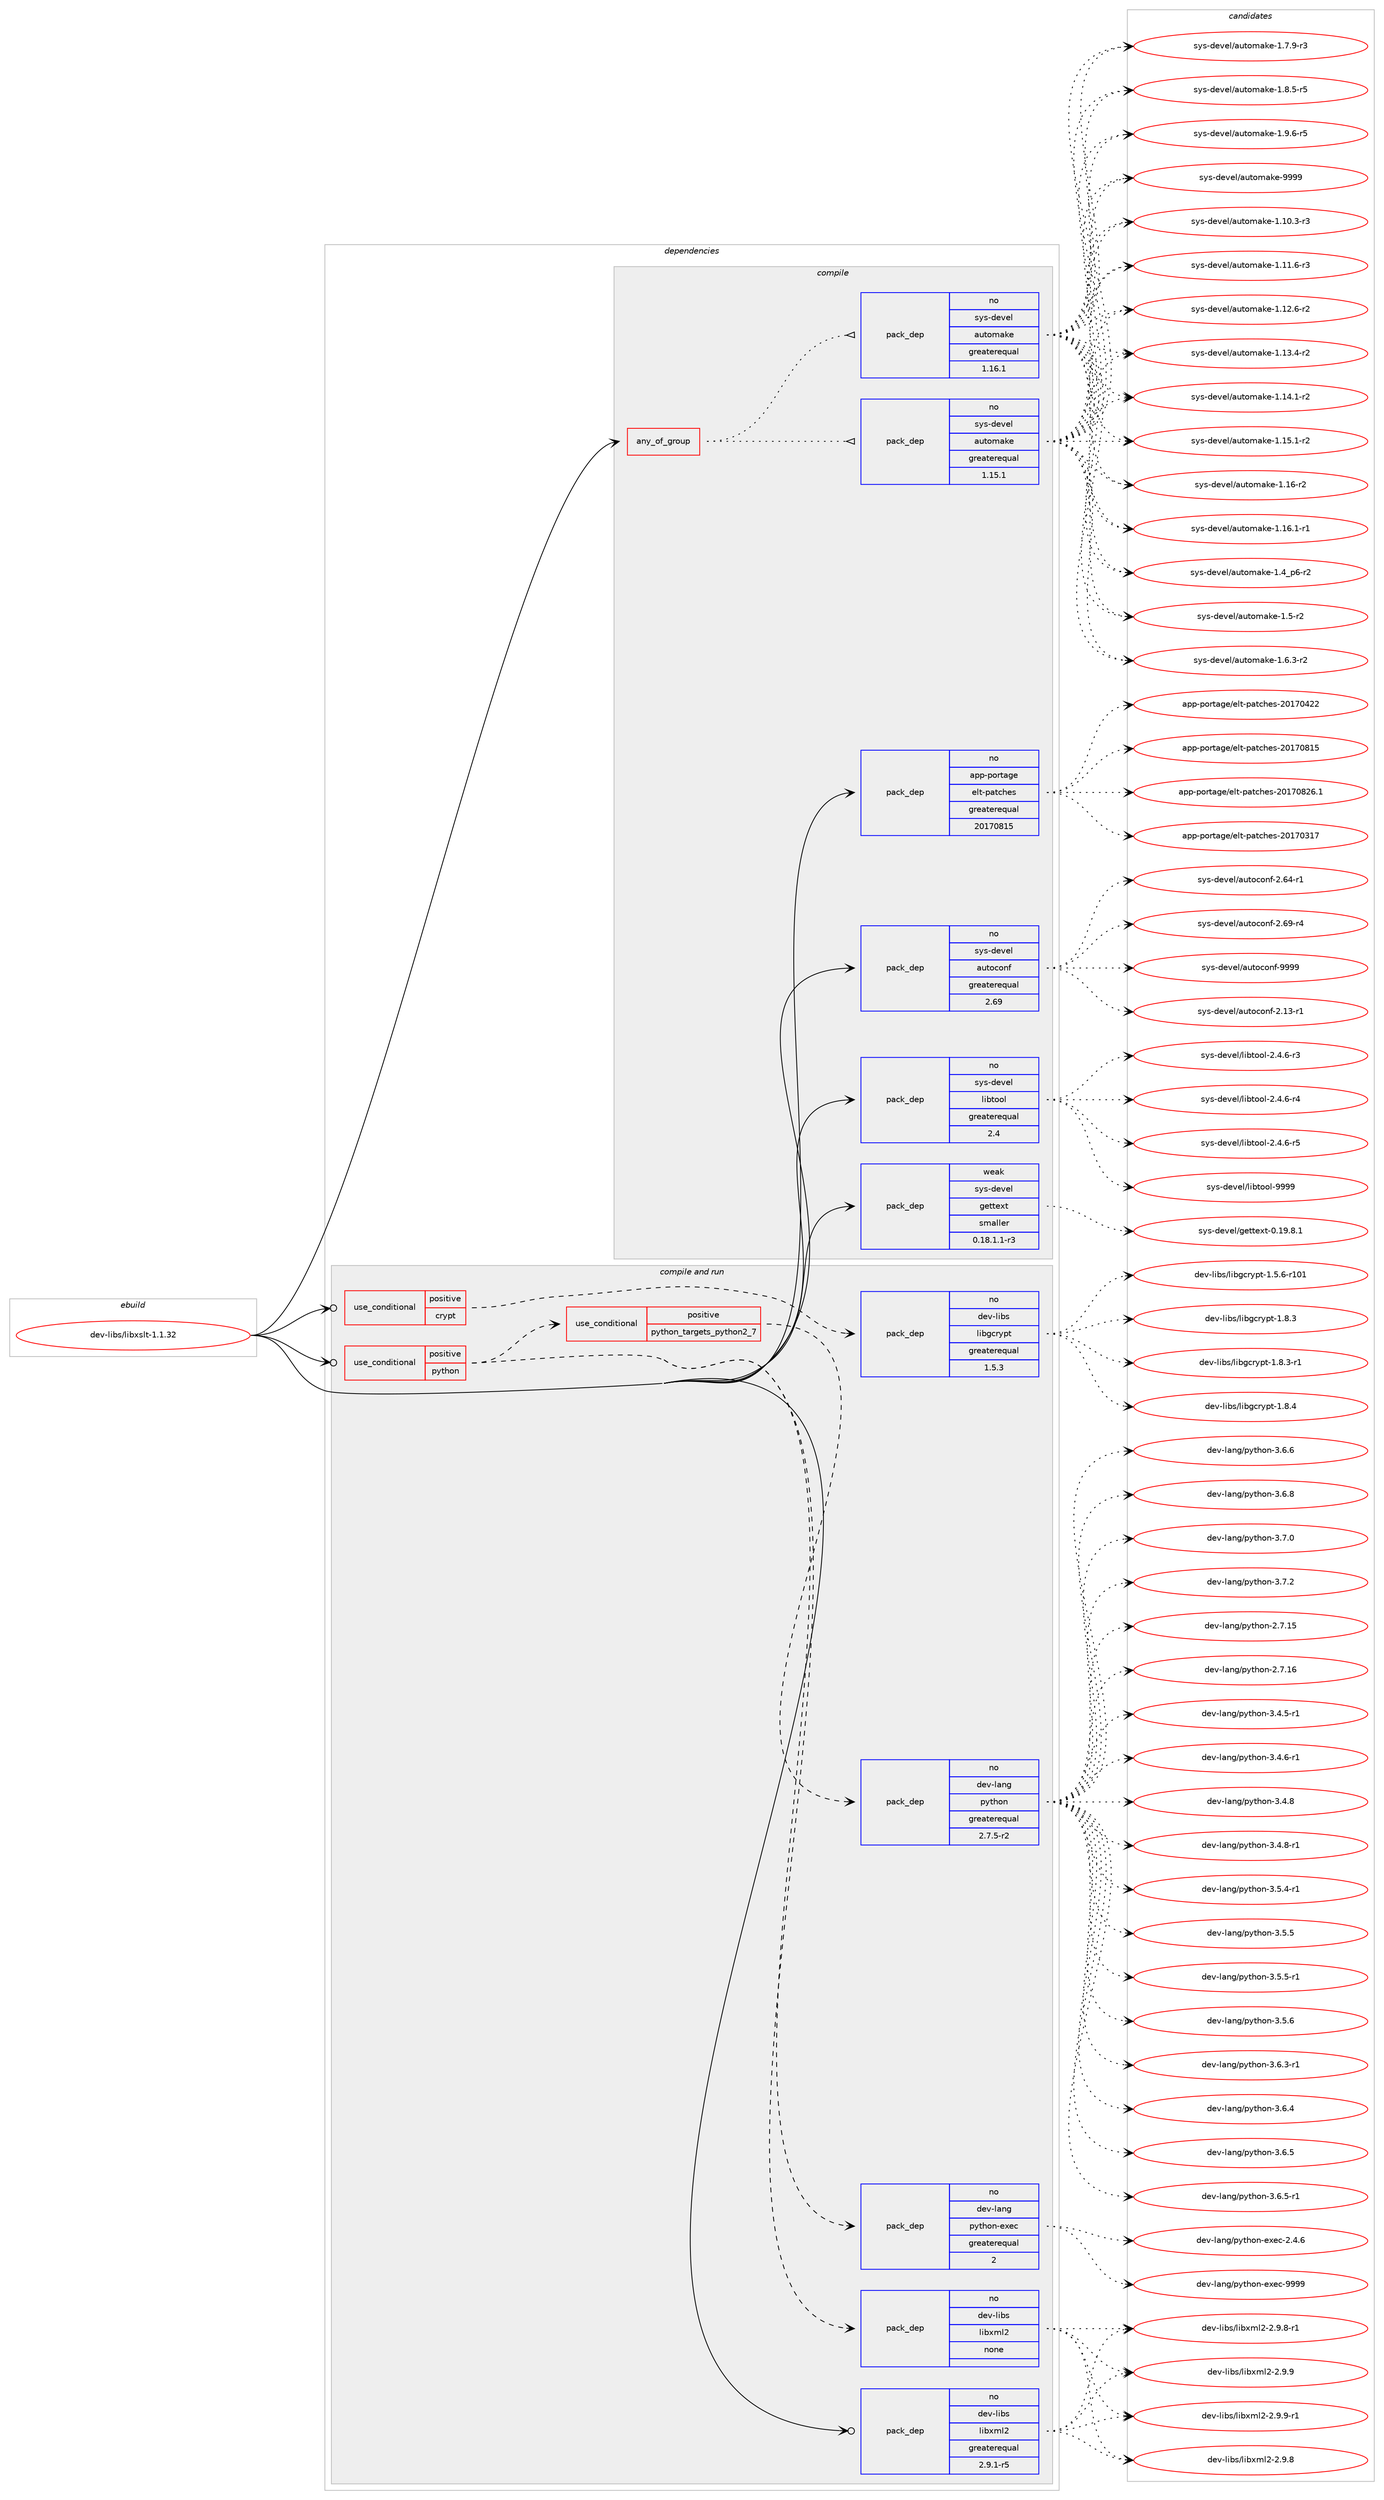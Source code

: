 digraph prolog {

# *************
# Graph options
# *************

newrank=true;
concentrate=true;
compound=true;
graph [rankdir=LR,fontname=Helvetica,fontsize=10,ranksep=1.5];#, ranksep=2.5, nodesep=0.2];
edge  [arrowhead=vee];
node  [fontname=Helvetica,fontsize=10];

# **********
# The ebuild
# **********

subgraph cluster_leftcol {
color=gray;
rank=same;
label=<<i>ebuild</i>>;
id [label="dev-libs/libxslt-1.1.32", color=red, width=4, href="../dev-libs/libxslt-1.1.32.svg"];
}

# ****************
# The dependencies
# ****************

subgraph cluster_midcol {
color=gray;
label=<<i>dependencies</i>>;
subgraph cluster_compile {
fillcolor="#eeeeee";
style=filled;
label=<<i>compile</i>>;
subgraph any22363 {
dependency1370420 [label=<<TABLE BORDER="0" CELLBORDER="1" CELLSPACING="0" CELLPADDING="4"><TR><TD CELLPADDING="10">any_of_group</TD></TR></TABLE>>, shape=none, color=red];subgraph pack980977 {
dependency1370421 [label=<<TABLE BORDER="0" CELLBORDER="1" CELLSPACING="0" CELLPADDING="4" WIDTH="220"><TR><TD ROWSPAN="6" CELLPADDING="30">pack_dep</TD></TR><TR><TD WIDTH="110">no</TD></TR><TR><TD>sys-devel</TD></TR><TR><TD>automake</TD></TR><TR><TD>greaterequal</TD></TR><TR><TD>1.16.1</TD></TR></TABLE>>, shape=none, color=blue];
}
dependency1370420:e -> dependency1370421:w [weight=20,style="dotted",arrowhead="oinv"];
subgraph pack980978 {
dependency1370422 [label=<<TABLE BORDER="0" CELLBORDER="1" CELLSPACING="0" CELLPADDING="4" WIDTH="220"><TR><TD ROWSPAN="6" CELLPADDING="30">pack_dep</TD></TR><TR><TD WIDTH="110">no</TD></TR><TR><TD>sys-devel</TD></TR><TR><TD>automake</TD></TR><TR><TD>greaterequal</TD></TR><TR><TD>1.15.1</TD></TR></TABLE>>, shape=none, color=blue];
}
dependency1370420:e -> dependency1370422:w [weight=20,style="dotted",arrowhead="oinv"];
}
id:e -> dependency1370420:w [weight=20,style="solid",arrowhead="vee"];
subgraph pack980979 {
dependency1370423 [label=<<TABLE BORDER="0" CELLBORDER="1" CELLSPACING="0" CELLPADDING="4" WIDTH="220"><TR><TD ROWSPAN="6" CELLPADDING="30">pack_dep</TD></TR><TR><TD WIDTH="110">no</TD></TR><TR><TD>app-portage</TD></TR><TR><TD>elt-patches</TD></TR><TR><TD>greaterequal</TD></TR><TR><TD>20170815</TD></TR></TABLE>>, shape=none, color=blue];
}
id:e -> dependency1370423:w [weight=20,style="solid",arrowhead="vee"];
subgraph pack980980 {
dependency1370424 [label=<<TABLE BORDER="0" CELLBORDER="1" CELLSPACING="0" CELLPADDING="4" WIDTH="220"><TR><TD ROWSPAN="6" CELLPADDING="30">pack_dep</TD></TR><TR><TD WIDTH="110">no</TD></TR><TR><TD>sys-devel</TD></TR><TR><TD>autoconf</TD></TR><TR><TD>greaterequal</TD></TR><TR><TD>2.69</TD></TR></TABLE>>, shape=none, color=blue];
}
id:e -> dependency1370424:w [weight=20,style="solid",arrowhead="vee"];
subgraph pack980981 {
dependency1370425 [label=<<TABLE BORDER="0" CELLBORDER="1" CELLSPACING="0" CELLPADDING="4" WIDTH="220"><TR><TD ROWSPAN="6" CELLPADDING="30">pack_dep</TD></TR><TR><TD WIDTH="110">no</TD></TR><TR><TD>sys-devel</TD></TR><TR><TD>libtool</TD></TR><TR><TD>greaterequal</TD></TR><TR><TD>2.4</TD></TR></TABLE>>, shape=none, color=blue];
}
id:e -> dependency1370425:w [weight=20,style="solid",arrowhead="vee"];
subgraph pack980982 {
dependency1370426 [label=<<TABLE BORDER="0" CELLBORDER="1" CELLSPACING="0" CELLPADDING="4" WIDTH="220"><TR><TD ROWSPAN="6" CELLPADDING="30">pack_dep</TD></TR><TR><TD WIDTH="110">weak</TD></TR><TR><TD>sys-devel</TD></TR><TR><TD>gettext</TD></TR><TR><TD>smaller</TD></TR><TR><TD>0.18.1.1-r3</TD></TR></TABLE>>, shape=none, color=blue];
}
id:e -> dependency1370426:w [weight=20,style="solid",arrowhead="vee"];
}
subgraph cluster_compileandrun {
fillcolor="#eeeeee";
style=filled;
label=<<i>compile and run</i>>;
subgraph cond366518 {
dependency1370427 [label=<<TABLE BORDER="0" CELLBORDER="1" CELLSPACING="0" CELLPADDING="4"><TR><TD ROWSPAN="3" CELLPADDING="10">use_conditional</TD></TR><TR><TD>positive</TD></TR><TR><TD>crypt</TD></TR></TABLE>>, shape=none, color=red];
subgraph pack980983 {
dependency1370428 [label=<<TABLE BORDER="0" CELLBORDER="1" CELLSPACING="0" CELLPADDING="4" WIDTH="220"><TR><TD ROWSPAN="6" CELLPADDING="30">pack_dep</TD></TR><TR><TD WIDTH="110">no</TD></TR><TR><TD>dev-libs</TD></TR><TR><TD>libgcrypt</TD></TR><TR><TD>greaterequal</TD></TR><TR><TD>1.5.3</TD></TR></TABLE>>, shape=none, color=blue];
}
dependency1370427:e -> dependency1370428:w [weight=20,style="dashed",arrowhead="vee"];
}
id:e -> dependency1370427:w [weight=20,style="solid",arrowhead="odotvee"];
subgraph cond366519 {
dependency1370429 [label=<<TABLE BORDER="0" CELLBORDER="1" CELLSPACING="0" CELLPADDING="4"><TR><TD ROWSPAN="3" CELLPADDING="10">use_conditional</TD></TR><TR><TD>positive</TD></TR><TR><TD>python</TD></TR></TABLE>>, shape=none, color=red];
subgraph cond366520 {
dependency1370430 [label=<<TABLE BORDER="0" CELLBORDER="1" CELLSPACING="0" CELLPADDING="4"><TR><TD ROWSPAN="3" CELLPADDING="10">use_conditional</TD></TR><TR><TD>positive</TD></TR><TR><TD>python_targets_python2_7</TD></TR></TABLE>>, shape=none, color=red];
subgraph pack980984 {
dependency1370431 [label=<<TABLE BORDER="0" CELLBORDER="1" CELLSPACING="0" CELLPADDING="4" WIDTH="220"><TR><TD ROWSPAN="6" CELLPADDING="30">pack_dep</TD></TR><TR><TD WIDTH="110">no</TD></TR><TR><TD>dev-lang</TD></TR><TR><TD>python</TD></TR><TR><TD>greaterequal</TD></TR><TR><TD>2.7.5-r2</TD></TR></TABLE>>, shape=none, color=blue];
}
dependency1370430:e -> dependency1370431:w [weight=20,style="dashed",arrowhead="vee"];
}
dependency1370429:e -> dependency1370430:w [weight=20,style="dashed",arrowhead="vee"];
subgraph pack980985 {
dependency1370432 [label=<<TABLE BORDER="0" CELLBORDER="1" CELLSPACING="0" CELLPADDING="4" WIDTH="220"><TR><TD ROWSPAN="6" CELLPADDING="30">pack_dep</TD></TR><TR><TD WIDTH="110">no</TD></TR><TR><TD>dev-lang</TD></TR><TR><TD>python-exec</TD></TR><TR><TD>greaterequal</TD></TR><TR><TD>2</TD></TR></TABLE>>, shape=none, color=blue];
}
dependency1370429:e -> dependency1370432:w [weight=20,style="dashed",arrowhead="vee"];
subgraph pack980986 {
dependency1370433 [label=<<TABLE BORDER="0" CELLBORDER="1" CELLSPACING="0" CELLPADDING="4" WIDTH="220"><TR><TD ROWSPAN="6" CELLPADDING="30">pack_dep</TD></TR><TR><TD WIDTH="110">no</TD></TR><TR><TD>dev-libs</TD></TR><TR><TD>libxml2</TD></TR><TR><TD>none</TD></TR><TR><TD></TD></TR></TABLE>>, shape=none, color=blue];
}
dependency1370429:e -> dependency1370433:w [weight=20,style="dashed",arrowhead="vee"];
}
id:e -> dependency1370429:w [weight=20,style="solid",arrowhead="odotvee"];
subgraph pack980987 {
dependency1370434 [label=<<TABLE BORDER="0" CELLBORDER="1" CELLSPACING="0" CELLPADDING="4" WIDTH="220"><TR><TD ROWSPAN="6" CELLPADDING="30">pack_dep</TD></TR><TR><TD WIDTH="110">no</TD></TR><TR><TD>dev-libs</TD></TR><TR><TD>libxml2</TD></TR><TR><TD>greaterequal</TD></TR><TR><TD>2.9.1-r5</TD></TR></TABLE>>, shape=none, color=blue];
}
id:e -> dependency1370434:w [weight=20,style="solid",arrowhead="odotvee"];
}
subgraph cluster_run {
fillcolor="#eeeeee";
style=filled;
label=<<i>run</i>>;
}
}

# **************
# The candidates
# **************

subgraph cluster_choices {
rank=same;
color=gray;
label=<<i>candidates</i>>;

subgraph choice980977 {
color=black;
nodesep=1;
choice11512111545100101118101108479711711611110997107101454946494846514511451 [label="sys-devel/automake-1.10.3-r3", color=red, width=4,href="../sys-devel/automake-1.10.3-r3.svg"];
choice11512111545100101118101108479711711611110997107101454946494946544511451 [label="sys-devel/automake-1.11.6-r3", color=red, width=4,href="../sys-devel/automake-1.11.6-r3.svg"];
choice11512111545100101118101108479711711611110997107101454946495046544511450 [label="sys-devel/automake-1.12.6-r2", color=red, width=4,href="../sys-devel/automake-1.12.6-r2.svg"];
choice11512111545100101118101108479711711611110997107101454946495146524511450 [label="sys-devel/automake-1.13.4-r2", color=red, width=4,href="../sys-devel/automake-1.13.4-r2.svg"];
choice11512111545100101118101108479711711611110997107101454946495246494511450 [label="sys-devel/automake-1.14.1-r2", color=red, width=4,href="../sys-devel/automake-1.14.1-r2.svg"];
choice11512111545100101118101108479711711611110997107101454946495346494511450 [label="sys-devel/automake-1.15.1-r2", color=red, width=4,href="../sys-devel/automake-1.15.1-r2.svg"];
choice1151211154510010111810110847971171161111099710710145494649544511450 [label="sys-devel/automake-1.16-r2", color=red, width=4,href="../sys-devel/automake-1.16-r2.svg"];
choice11512111545100101118101108479711711611110997107101454946495446494511449 [label="sys-devel/automake-1.16.1-r1", color=red, width=4,href="../sys-devel/automake-1.16.1-r1.svg"];
choice115121115451001011181011084797117116111109971071014549465295112544511450 [label="sys-devel/automake-1.4_p6-r2", color=red, width=4,href="../sys-devel/automake-1.4_p6-r2.svg"];
choice11512111545100101118101108479711711611110997107101454946534511450 [label="sys-devel/automake-1.5-r2", color=red, width=4,href="../sys-devel/automake-1.5-r2.svg"];
choice115121115451001011181011084797117116111109971071014549465446514511450 [label="sys-devel/automake-1.6.3-r2", color=red, width=4,href="../sys-devel/automake-1.6.3-r2.svg"];
choice115121115451001011181011084797117116111109971071014549465546574511451 [label="sys-devel/automake-1.7.9-r3", color=red, width=4,href="../sys-devel/automake-1.7.9-r3.svg"];
choice115121115451001011181011084797117116111109971071014549465646534511453 [label="sys-devel/automake-1.8.5-r5", color=red, width=4,href="../sys-devel/automake-1.8.5-r5.svg"];
choice115121115451001011181011084797117116111109971071014549465746544511453 [label="sys-devel/automake-1.9.6-r5", color=red, width=4,href="../sys-devel/automake-1.9.6-r5.svg"];
choice115121115451001011181011084797117116111109971071014557575757 [label="sys-devel/automake-9999", color=red, width=4,href="../sys-devel/automake-9999.svg"];
dependency1370421:e -> choice11512111545100101118101108479711711611110997107101454946494846514511451:w [style=dotted,weight="100"];
dependency1370421:e -> choice11512111545100101118101108479711711611110997107101454946494946544511451:w [style=dotted,weight="100"];
dependency1370421:e -> choice11512111545100101118101108479711711611110997107101454946495046544511450:w [style=dotted,weight="100"];
dependency1370421:e -> choice11512111545100101118101108479711711611110997107101454946495146524511450:w [style=dotted,weight="100"];
dependency1370421:e -> choice11512111545100101118101108479711711611110997107101454946495246494511450:w [style=dotted,weight="100"];
dependency1370421:e -> choice11512111545100101118101108479711711611110997107101454946495346494511450:w [style=dotted,weight="100"];
dependency1370421:e -> choice1151211154510010111810110847971171161111099710710145494649544511450:w [style=dotted,weight="100"];
dependency1370421:e -> choice11512111545100101118101108479711711611110997107101454946495446494511449:w [style=dotted,weight="100"];
dependency1370421:e -> choice115121115451001011181011084797117116111109971071014549465295112544511450:w [style=dotted,weight="100"];
dependency1370421:e -> choice11512111545100101118101108479711711611110997107101454946534511450:w [style=dotted,weight="100"];
dependency1370421:e -> choice115121115451001011181011084797117116111109971071014549465446514511450:w [style=dotted,weight="100"];
dependency1370421:e -> choice115121115451001011181011084797117116111109971071014549465546574511451:w [style=dotted,weight="100"];
dependency1370421:e -> choice115121115451001011181011084797117116111109971071014549465646534511453:w [style=dotted,weight="100"];
dependency1370421:e -> choice115121115451001011181011084797117116111109971071014549465746544511453:w [style=dotted,weight="100"];
dependency1370421:e -> choice115121115451001011181011084797117116111109971071014557575757:w [style=dotted,weight="100"];
}
subgraph choice980978 {
color=black;
nodesep=1;
choice11512111545100101118101108479711711611110997107101454946494846514511451 [label="sys-devel/automake-1.10.3-r3", color=red, width=4,href="../sys-devel/automake-1.10.3-r3.svg"];
choice11512111545100101118101108479711711611110997107101454946494946544511451 [label="sys-devel/automake-1.11.6-r3", color=red, width=4,href="../sys-devel/automake-1.11.6-r3.svg"];
choice11512111545100101118101108479711711611110997107101454946495046544511450 [label="sys-devel/automake-1.12.6-r2", color=red, width=4,href="../sys-devel/automake-1.12.6-r2.svg"];
choice11512111545100101118101108479711711611110997107101454946495146524511450 [label="sys-devel/automake-1.13.4-r2", color=red, width=4,href="../sys-devel/automake-1.13.4-r2.svg"];
choice11512111545100101118101108479711711611110997107101454946495246494511450 [label="sys-devel/automake-1.14.1-r2", color=red, width=4,href="../sys-devel/automake-1.14.1-r2.svg"];
choice11512111545100101118101108479711711611110997107101454946495346494511450 [label="sys-devel/automake-1.15.1-r2", color=red, width=4,href="../sys-devel/automake-1.15.1-r2.svg"];
choice1151211154510010111810110847971171161111099710710145494649544511450 [label="sys-devel/automake-1.16-r2", color=red, width=4,href="../sys-devel/automake-1.16-r2.svg"];
choice11512111545100101118101108479711711611110997107101454946495446494511449 [label="sys-devel/automake-1.16.1-r1", color=red, width=4,href="../sys-devel/automake-1.16.1-r1.svg"];
choice115121115451001011181011084797117116111109971071014549465295112544511450 [label="sys-devel/automake-1.4_p6-r2", color=red, width=4,href="../sys-devel/automake-1.4_p6-r2.svg"];
choice11512111545100101118101108479711711611110997107101454946534511450 [label="sys-devel/automake-1.5-r2", color=red, width=4,href="../sys-devel/automake-1.5-r2.svg"];
choice115121115451001011181011084797117116111109971071014549465446514511450 [label="sys-devel/automake-1.6.3-r2", color=red, width=4,href="../sys-devel/automake-1.6.3-r2.svg"];
choice115121115451001011181011084797117116111109971071014549465546574511451 [label="sys-devel/automake-1.7.9-r3", color=red, width=4,href="../sys-devel/automake-1.7.9-r3.svg"];
choice115121115451001011181011084797117116111109971071014549465646534511453 [label="sys-devel/automake-1.8.5-r5", color=red, width=4,href="../sys-devel/automake-1.8.5-r5.svg"];
choice115121115451001011181011084797117116111109971071014549465746544511453 [label="sys-devel/automake-1.9.6-r5", color=red, width=4,href="../sys-devel/automake-1.9.6-r5.svg"];
choice115121115451001011181011084797117116111109971071014557575757 [label="sys-devel/automake-9999", color=red, width=4,href="../sys-devel/automake-9999.svg"];
dependency1370422:e -> choice11512111545100101118101108479711711611110997107101454946494846514511451:w [style=dotted,weight="100"];
dependency1370422:e -> choice11512111545100101118101108479711711611110997107101454946494946544511451:w [style=dotted,weight="100"];
dependency1370422:e -> choice11512111545100101118101108479711711611110997107101454946495046544511450:w [style=dotted,weight="100"];
dependency1370422:e -> choice11512111545100101118101108479711711611110997107101454946495146524511450:w [style=dotted,weight="100"];
dependency1370422:e -> choice11512111545100101118101108479711711611110997107101454946495246494511450:w [style=dotted,weight="100"];
dependency1370422:e -> choice11512111545100101118101108479711711611110997107101454946495346494511450:w [style=dotted,weight="100"];
dependency1370422:e -> choice1151211154510010111810110847971171161111099710710145494649544511450:w [style=dotted,weight="100"];
dependency1370422:e -> choice11512111545100101118101108479711711611110997107101454946495446494511449:w [style=dotted,weight="100"];
dependency1370422:e -> choice115121115451001011181011084797117116111109971071014549465295112544511450:w [style=dotted,weight="100"];
dependency1370422:e -> choice11512111545100101118101108479711711611110997107101454946534511450:w [style=dotted,weight="100"];
dependency1370422:e -> choice115121115451001011181011084797117116111109971071014549465446514511450:w [style=dotted,weight="100"];
dependency1370422:e -> choice115121115451001011181011084797117116111109971071014549465546574511451:w [style=dotted,weight="100"];
dependency1370422:e -> choice115121115451001011181011084797117116111109971071014549465646534511453:w [style=dotted,weight="100"];
dependency1370422:e -> choice115121115451001011181011084797117116111109971071014549465746544511453:w [style=dotted,weight="100"];
dependency1370422:e -> choice115121115451001011181011084797117116111109971071014557575757:w [style=dotted,weight="100"];
}
subgraph choice980979 {
color=black;
nodesep=1;
choice97112112451121111141169710310147101108116451129711699104101115455048495548514955 [label="app-portage/elt-patches-20170317", color=red, width=4,href="../app-portage/elt-patches-20170317.svg"];
choice97112112451121111141169710310147101108116451129711699104101115455048495548525050 [label="app-portage/elt-patches-20170422", color=red, width=4,href="../app-portage/elt-patches-20170422.svg"];
choice97112112451121111141169710310147101108116451129711699104101115455048495548564953 [label="app-portage/elt-patches-20170815", color=red, width=4,href="../app-portage/elt-patches-20170815.svg"];
choice971121124511211111411697103101471011081164511297116991041011154550484955485650544649 [label="app-portage/elt-patches-20170826.1", color=red, width=4,href="../app-portage/elt-patches-20170826.1.svg"];
dependency1370423:e -> choice97112112451121111141169710310147101108116451129711699104101115455048495548514955:w [style=dotted,weight="100"];
dependency1370423:e -> choice97112112451121111141169710310147101108116451129711699104101115455048495548525050:w [style=dotted,weight="100"];
dependency1370423:e -> choice97112112451121111141169710310147101108116451129711699104101115455048495548564953:w [style=dotted,weight="100"];
dependency1370423:e -> choice971121124511211111411697103101471011081164511297116991041011154550484955485650544649:w [style=dotted,weight="100"];
}
subgraph choice980980 {
color=black;
nodesep=1;
choice1151211154510010111810110847971171161119911111010245504649514511449 [label="sys-devel/autoconf-2.13-r1", color=red, width=4,href="../sys-devel/autoconf-2.13-r1.svg"];
choice1151211154510010111810110847971171161119911111010245504654524511449 [label="sys-devel/autoconf-2.64-r1", color=red, width=4,href="../sys-devel/autoconf-2.64-r1.svg"];
choice1151211154510010111810110847971171161119911111010245504654574511452 [label="sys-devel/autoconf-2.69-r4", color=red, width=4,href="../sys-devel/autoconf-2.69-r4.svg"];
choice115121115451001011181011084797117116111991111101024557575757 [label="sys-devel/autoconf-9999", color=red, width=4,href="../sys-devel/autoconf-9999.svg"];
dependency1370424:e -> choice1151211154510010111810110847971171161119911111010245504649514511449:w [style=dotted,weight="100"];
dependency1370424:e -> choice1151211154510010111810110847971171161119911111010245504654524511449:w [style=dotted,weight="100"];
dependency1370424:e -> choice1151211154510010111810110847971171161119911111010245504654574511452:w [style=dotted,weight="100"];
dependency1370424:e -> choice115121115451001011181011084797117116111991111101024557575757:w [style=dotted,weight="100"];
}
subgraph choice980981 {
color=black;
nodesep=1;
choice1151211154510010111810110847108105981161111111084550465246544511451 [label="sys-devel/libtool-2.4.6-r3", color=red, width=4,href="../sys-devel/libtool-2.4.6-r3.svg"];
choice1151211154510010111810110847108105981161111111084550465246544511452 [label="sys-devel/libtool-2.4.6-r4", color=red, width=4,href="../sys-devel/libtool-2.4.6-r4.svg"];
choice1151211154510010111810110847108105981161111111084550465246544511453 [label="sys-devel/libtool-2.4.6-r5", color=red, width=4,href="../sys-devel/libtool-2.4.6-r5.svg"];
choice1151211154510010111810110847108105981161111111084557575757 [label="sys-devel/libtool-9999", color=red, width=4,href="../sys-devel/libtool-9999.svg"];
dependency1370425:e -> choice1151211154510010111810110847108105981161111111084550465246544511451:w [style=dotted,weight="100"];
dependency1370425:e -> choice1151211154510010111810110847108105981161111111084550465246544511452:w [style=dotted,weight="100"];
dependency1370425:e -> choice1151211154510010111810110847108105981161111111084550465246544511453:w [style=dotted,weight="100"];
dependency1370425:e -> choice1151211154510010111810110847108105981161111111084557575757:w [style=dotted,weight="100"];
}
subgraph choice980982 {
color=black;
nodesep=1;
choice1151211154510010111810110847103101116116101120116454846495746564649 [label="sys-devel/gettext-0.19.8.1", color=red, width=4,href="../sys-devel/gettext-0.19.8.1.svg"];
dependency1370426:e -> choice1151211154510010111810110847103101116116101120116454846495746564649:w [style=dotted,weight="100"];
}
subgraph choice980983 {
color=black;
nodesep=1;
choice100101118451081059811547108105981039911412111211645494653465445114494849 [label="dev-libs/libgcrypt-1.5.6-r101", color=red, width=4,href="../dev-libs/libgcrypt-1.5.6-r101.svg"];
choice1001011184510810598115471081059810399114121112116454946564651 [label="dev-libs/libgcrypt-1.8.3", color=red, width=4,href="../dev-libs/libgcrypt-1.8.3.svg"];
choice10010111845108105981154710810598103991141211121164549465646514511449 [label="dev-libs/libgcrypt-1.8.3-r1", color=red, width=4,href="../dev-libs/libgcrypt-1.8.3-r1.svg"];
choice1001011184510810598115471081059810399114121112116454946564652 [label="dev-libs/libgcrypt-1.8.4", color=red, width=4,href="../dev-libs/libgcrypt-1.8.4.svg"];
dependency1370428:e -> choice100101118451081059811547108105981039911412111211645494653465445114494849:w [style=dotted,weight="100"];
dependency1370428:e -> choice1001011184510810598115471081059810399114121112116454946564651:w [style=dotted,weight="100"];
dependency1370428:e -> choice10010111845108105981154710810598103991141211121164549465646514511449:w [style=dotted,weight="100"];
dependency1370428:e -> choice1001011184510810598115471081059810399114121112116454946564652:w [style=dotted,weight="100"];
}
subgraph choice980984 {
color=black;
nodesep=1;
choice10010111845108971101034711212111610411111045504655464953 [label="dev-lang/python-2.7.15", color=red, width=4,href="../dev-lang/python-2.7.15.svg"];
choice10010111845108971101034711212111610411111045504655464954 [label="dev-lang/python-2.7.16", color=red, width=4,href="../dev-lang/python-2.7.16.svg"];
choice1001011184510897110103471121211161041111104551465246534511449 [label="dev-lang/python-3.4.5-r1", color=red, width=4,href="../dev-lang/python-3.4.5-r1.svg"];
choice1001011184510897110103471121211161041111104551465246544511449 [label="dev-lang/python-3.4.6-r1", color=red, width=4,href="../dev-lang/python-3.4.6-r1.svg"];
choice100101118451089711010347112121116104111110455146524656 [label="dev-lang/python-3.4.8", color=red, width=4,href="../dev-lang/python-3.4.8.svg"];
choice1001011184510897110103471121211161041111104551465246564511449 [label="dev-lang/python-3.4.8-r1", color=red, width=4,href="../dev-lang/python-3.4.8-r1.svg"];
choice1001011184510897110103471121211161041111104551465346524511449 [label="dev-lang/python-3.5.4-r1", color=red, width=4,href="../dev-lang/python-3.5.4-r1.svg"];
choice100101118451089711010347112121116104111110455146534653 [label="dev-lang/python-3.5.5", color=red, width=4,href="../dev-lang/python-3.5.5.svg"];
choice1001011184510897110103471121211161041111104551465346534511449 [label="dev-lang/python-3.5.5-r1", color=red, width=4,href="../dev-lang/python-3.5.5-r1.svg"];
choice100101118451089711010347112121116104111110455146534654 [label="dev-lang/python-3.5.6", color=red, width=4,href="../dev-lang/python-3.5.6.svg"];
choice1001011184510897110103471121211161041111104551465446514511449 [label="dev-lang/python-3.6.3-r1", color=red, width=4,href="../dev-lang/python-3.6.3-r1.svg"];
choice100101118451089711010347112121116104111110455146544652 [label="dev-lang/python-3.6.4", color=red, width=4,href="../dev-lang/python-3.6.4.svg"];
choice100101118451089711010347112121116104111110455146544653 [label="dev-lang/python-3.6.5", color=red, width=4,href="../dev-lang/python-3.6.5.svg"];
choice1001011184510897110103471121211161041111104551465446534511449 [label="dev-lang/python-3.6.5-r1", color=red, width=4,href="../dev-lang/python-3.6.5-r1.svg"];
choice100101118451089711010347112121116104111110455146544654 [label="dev-lang/python-3.6.6", color=red, width=4,href="../dev-lang/python-3.6.6.svg"];
choice100101118451089711010347112121116104111110455146544656 [label="dev-lang/python-3.6.8", color=red, width=4,href="../dev-lang/python-3.6.8.svg"];
choice100101118451089711010347112121116104111110455146554648 [label="dev-lang/python-3.7.0", color=red, width=4,href="../dev-lang/python-3.7.0.svg"];
choice100101118451089711010347112121116104111110455146554650 [label="dev-lang/python-3.7.2", color=red, width=4,href="../dev-lang/python-3.7.2.svg"];
dependency1370431:e -> choice10010111845108971101034711212111610411111045504655464953:w [style=dotted,weight="100"];
dependency1370431:e -> choice10010111845108971101034711212111610411111045504655464954:w [style=dotted,weight="100"];
dependency1370431:e -> choice1001011184510897110103471121211161041111104551465246534511449:w [style=dotted,weight="100"];
dependency1370431:e -> choice1001011184510897110103471121211161041111104551465246544511449:w [style=dotted,weight="100"];
dependency1370431:e -> choice100101118451089711010347112121116104111110455146524656:w [style=dotted,weight="100"];
dependency1370431:e -> choice1001011184510897110103471121211161041111104551465246564511449:w [style=dotted,weight="100"];
dependency1370431:e -> choice1001011184510897110103471121211161041111104551465346524511449:w [style=dotted,weight="100"];
dependency1370431:e -> choice100101118451089711010347112121116104111110455146534653:w [style=dotted,weight="100"];
dependency1370431:e -> choice1001011184510897110103471121211161041111104551465346534511449:w [style=dotted,weight="100"];
dependency1370431:e -> choice100101118451089711010347112121116104111110455146534654:w [style=dotted,weight="100"];
dependency1370431:e -> choice1001011184510897110103471121211161041111104551465446514511449:w [style=dotted,weight="100"];
dependency1370431:e -> choice100101118451089711010347112121116104111110455146544652:w [style=dotted,weight="100"];
dependency1370431:e -> choice100101118451089711010347112121116104111110455146544653:w [style=dotted,weight="100"];
dependency1370431:e -> choice1001011184510897110103471121211161041111104551465446534511449:w [style=dotted,weight="100"];
dependency1370431:e -> choice100101118451089711010347112121116104111110455146544654:w [style=dotted,weight="100"];
dependency1370431:e -> choice100101118451089711010347112121116104111110455146544656:w [style=dotted,weight="100"];
dependency1370431:e -> choice100101118451089711010347112121116104111110455146554648:w [style=dotted,weight="100"];
dependency1370431:e -> choice100101118451089711010347112121116104111110455146554650:w [style=dotted,weight="100"];
}
subgraph choice980985 {
color=black;
nodesep=1;
choice1001011184510897110103471121211161041111104510112010199455046524654 [label="dev-lang/python-exec-2.4.6", color=red, width=4,href="../dev-lang/python-exec-2.4.6.svg"];
choice10010111845108971101034711212111610411111045101120101994557575757 [label="dev-lang/python-exec-9999", color=red, width=4,href="../dev-lang/python-exec-9999.svg"];
dependency1370432:e -> choice1001011184510897110103471121211161041111104510112010199455046524654:w [style=dotted,weight="100"];
dependency1370432:e -> choice10010111845108971101034711212111610411111045101120101994557575757:w [style=dotted,weight="100"];
}
subgraph choice980986 {
color=black;
nodesep=1;
choice1001011184510810598115471081059812010910850455046574656 [label="dev-libs/libxml2-2.9.8", color=red, width=4,href="../dev-libs/libxml2-2.9.8.svg"];
choice10010111845108105981154710810598120109108504550465746564511449 [label="dev-libs/libxml2-2.9.8-r1", color=red, width=4,href="../dev-libs/libxml2-2.9.8-r1.svg"];
choice1001011184510810598115471081059812010910850455046574657 [label="dev-libs/libxml2-2.9.9", color=red, width=4,href="../dev-libs/libxml2-2.9.9.svg"];
choice10010111845108105981154710810598120109108504550465746574511449 [label="dev-libs/libxml2-2.9.9-r1", color=red, width=4,href="../dev-libs/libxml2-2.9.9-r1.svg"];
dependency1370433:e -> choice1001011184510810598115471081059812010910850455046574656:w [style=dotted,weight="100"];
dependency1370433:e -> choice10010111845108105981154710810598120109108504550465746564511449:w [style=dotted,weight="100"];
dependency1370433:e -> choice1001011184510810598115471081059812010910850455046574657:w [style=dotted,weight="100"];
dependency1370433:e -> choice10010111845108105981154710810598120109108504550465746574511449:w [style=dotted,weight="100"];
}
subgraph choice980987 {
color=black;
nodesep=1;
choice1001011184510810598115471081059812010910850455046574656 [label="dev-libs/libxml2-2.9.8", color=red, width=4,href="../dev-libs/libxml2-2.9.8.svg"];
choice10010111845108105981154710810598120109108504550465746564511449 [label="dev-libs/libxml2-2.9.8-r1", color=red, width=4,href="../dev-libs/libxml2-2.9.8-r1.svg"];
choice1001011184510810598115471081059812010910850455046574657 [label="dev-libs/libxml2-2.9.9", color=red, width=4,href="../dev-libs/libxml2-2.9.9.svg"];
choice10010111845108105981154710810598120109108504550465746574511449 [label="dev-libs/libxml2-2.9.9-r1", color=red, width=4,href="../dev-libs/libxml2-2.9.9-r1.svg"];
dependency1370434:e -> choice1001011184510810598115471081059812010910850455046574656:w [style=dotted,weight="100"];
dependency1370434:e -> choice10010111845108105981154710810598120109108504550465746564511449:w [style=dotted,weight="100"];
dependency1370434:e -> choice1001011184510810598115471081059812010910850455046574657:w [style=dotted,weight="100"];
dependency1370434:e -> choice10010111845108105981154710810598120109108504550465746574511449:w [style=dotted,weight="100"];
}
}

}
